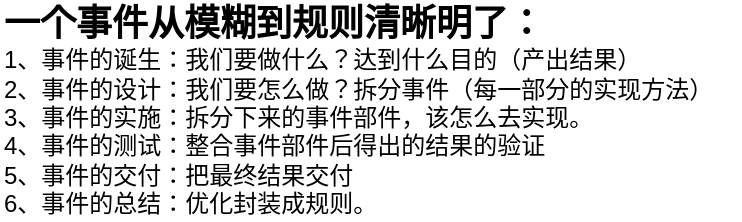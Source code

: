 <mxfile version="15.2.9" type="github">
  <diagram id="xPKR4j3LUY5ekQFR6ZTb" name="Page-1">
    <mxGraphModel dx="1306" dy="752" grid="1" gridSize="10" guides="1" tooltips="1" connect="1" arrows="1" fold="1" page="1" pageScale="1" pageWidth="827" pageHeight="1169" math="0" shadow="0">
      <root>
        <mxCell id="0" />
        <mxCell id="1" parent="0" />
        <mxCell id="OAbBt2JzRU2WnQiv8NF_-1" value="&lt;b&gt;&lt;font style=&quot;font-size: 18px&quot;&gt;一个事件从模糊到规则清晰明了：&lt;/font&gt;&lt;/b&gt;&lt;br&gt;1、事件的诞生：我们要做什么？达到什么目的（产出结果）&lt;br&gt;2、事件的设计：我们要怎么做？拆分事件（每一部分的实现方法）&lt;br&gt;3、事件的实施：拆分下来的事件部件，该怎么去实现。&lt;br&gt;4、事件的测试：整合事件部件后得出的结果的验证&lt;br&gt;5、事件的交付：把最终结果交付&lt;br&gt;6、事件的总结：优化封装成规则。" style="text;html=1;align=left;verticalAlign=middle;resizable=0;points=[];autosize=1;strokeColor=none;fillColor=none;" vertex="1" parent="1">
          <mxGeometry x="60" y="60" width="370" height="110" as="geometry" />
        </mxCell>
      </root>
    </mxGraphModel>
  </diagram>
</mxfile>
